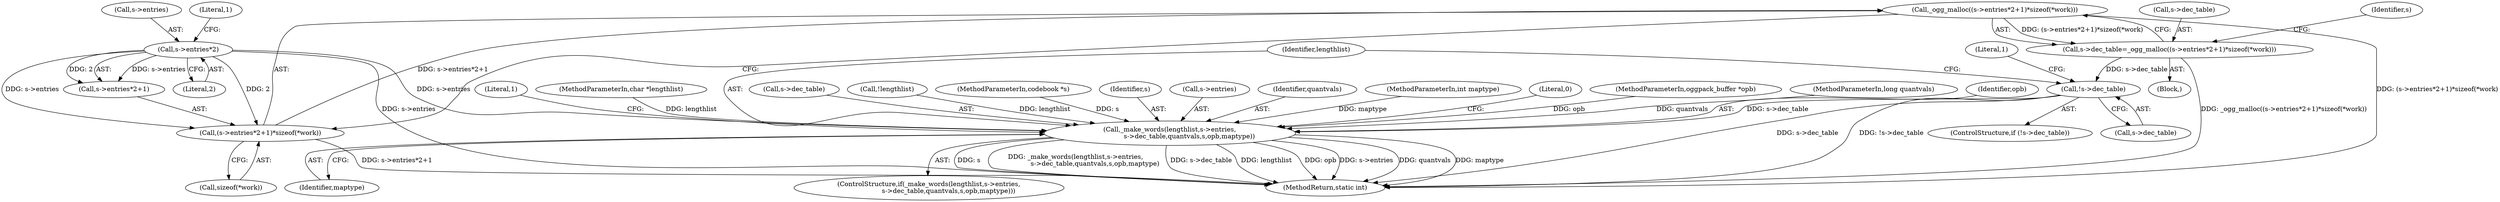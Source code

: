 digraph "0_Android_eeb4e45d5683f88488c083ecf142dc89bc3f0b47@API" {
"1000129" [label="(Call,_ogg_malloc((s->entries*2+1)*sizeof(*work)))"];
"1000130" [label="(Call,(s->entries*2+1)*sizeof(*work))"];
"1000132" [label="(Call,s->entries*2)"];
"1000125" [label="(Call,s->dec_table=_ogg_malloc((s->entries*2+1)*sizeof(*work)))"];
"1000142" [label="(Call,!s->dec_table)"];
"1000149" [label="(Call,_make_words(lengthlist,s->entries,\n                   s->dec_table,quantvals,s,opb,maptype))"];
"1000126" [label="(Call,s->dec_table)"];
"1000151" [label="(Call,s->entries)"];
"1000137" [label="(Literal,1)"];
"1000143" [label="(Call,s->dec_table)"];
"1000130" [label="(Call,(s->entries*2+1)*sizeof(*work))"];
"1000157" [label="(Identifier,quantvals)"];
"1000141" [label="(ControlStructure,if (!s->dec_table))"];
"1000109" [label="(MethodParameterIn,int maptype)"];
"1000142" [label="(Call,!s->dec_table)"];
"1000164" [label="(Literal,0)"];
"1000136" [label="(Literal,2)"];
"1000138" [label="(Call,sizeof(*work))"];
"1000160" [label="(Identifier,maptype)"];
"1000148" [label="(ControlStructure,if(_make_words(lengthlist,s->entries,\n                   s->dec_table,quantvals,s,opb,maptype)))"];
"1000147" [label="(Literal,1)"];
"1000108" [label="(MethodParameterIn,oggpack_buffer *opb)"];
"1000124" [label="(Block,)"];
"1000129" [label="(Call,_ogg_malloc((s->entries*2+1)*sizeof(*work)))"];
"1000133" [label="(Call,s->entries)"];
"1000131" [label="(Call,s->entries*2+1)"];
"1000107" [label="(MethodParameterIn,long quantvals)"];
"1000159" [label="(Identifier,opb)"];
"1000125" [label="(Call,s->dec_table=_ogg_malloc((s->entries*2+1)*sizeof(*work)))"];
"1000162" [label="(Literal,1)"];
"1000106" [label="(MethodParameterIn,char *lengthlist)"];
"1000149" [label="(Call,_make_words(lengthlist,s->entries,\n                   s->dec_table,quantvals,s,opb,maptype))"];
"1000154" [label="(Call,s->dec_table)"];
"1000132" [label="(Call,s->entries*2)"];
"1000114" [label="(Call,!lengthlist)"];
"1000150" [label="(Identifier,lengthlist)"];
"1000105" [label="(MethodParameterIn,codebook *s)"];
"1000158" [label="(Identifier,s)"];
"1000865" [label="(MethodReturn,static int)"];
"1000144" [label="(Identifier,s)"];
"1000129" -> "1000125"  [label="AST: "];
"1000129" -> "1000130"  [label="CFG: "];
"1000130" -> "1000129"  [label="AST: "];
"1000125" -> "1000129"  [label="CFG: "];
"1000129" -> "1000865"  [label="DDG: (s->entries*2+1)*sizeof(*work)"];
"1000129" -> "1000125"  [label="DDG: (s->entries*2+1)*sizeof(*work)"];
"1000130" -> "1000129"  [label="DDG: s->entries*2+1"];
"1000130" -> "1000138"  [label="CFG: "];
"1000131" -> "1000130"  [label="AST: "];
"1000138" -> "1000130"  [label="AST: "];
"1000130" -> "1000865"  [label="DDG: s->entries*2+1"];
"1000132" -> "1000130"  [label="DDG: s->entries"];
"1000132" -> "1000130"  [label="DDG: 2"];
"1000132" -> "1000131"  [label="AST: "];
"1000132" -> "1000136"  [label="CFG: "];
"1000133" -> "1000132"  [label="AST: "];
"1000136" -> "1000132"  [label="AST: "];
"1000137" -> "1000132"  [label="CFG: "];
"1000132" -> "1000865"  [label="DDG: s->entries"];
"1000132" -> "1000131"  [label="DDG: s->entries"];
"1000132" -> "1000131"  [label="DDG: 2"];
"1000132" -> "1000149"  [label="DDG: s->entries"];
"1000125" -> "1000124"  [label="AST: "];
"1000126" -> "1000125"  [label="AST: "];
"1000144" -> "1000125"  [label="CFG: "];
"1000125" -> "1000865"  [label="DDG: _ogg_malloc((s->entries*2+1)*sizeof(*work))"];
"1000125" -> "1000142"  [label="DDG: s->dec_table"];
"1000142" -> "1000141"  [label="AST: "];
"1000142" -> "1000143"  [label="CFG: "];
"1000143" -> "1000142"  [label="AST: "];
"1000147" -> "1000142"  [label="CFG: "];
"1000150" -> "1000142"  [label="CFG: "];
"1000142" -> "1000865"  [label="DDG: !s->dec_table"];
"1000142" -> "1000865"  [label="DDG: s->dec_table"];
"1000142" -> "1000149"  [label="DDG: s->dec_table"];
"1000149" -> "1000148"  [label="AST: "];
"1000149" -> "1000160"  [label="CFG: "];
"1000150" -> "1000149"  [label="AST: "];
"1000151" -> "1000149"  [label="AST: "];
"1000154" -> "1000149"  [label="AST: "];
"1000157" -> "1000149"  [label="AST: "];
"1000158" -> "1000149"  [label="AST: "];
"1000159" -> "1000149"  [label="AST: "];
"1000160" -> "1000149"  [label="AST: "];
"1000162" -> "1000149"  [label="CFG: "];
"1000164" -> "1000149"  [label="CFG: "];
"1000149" -> "1000865"  [label="DDG: opb"];
"1000149" -> "1000865"  [label="DDG: s->entries"];
"1000149" -> "1000865"  [label="DDG: quantvals"];
"1000149" -> "1000865"  [label="DDG: maptype"];
"1000149" -> "1000865"  [label="DDG: s"];
"1000149" -> "1000865"  [label="DDG: _make_words(lengthlist,s->entries,\n                   s->dec_table,quantvals,s,opb,maptype)"];
"1000149" -> "1000865"  [label="DDG: s->dec_table"];
"1000149" -> "1000865"  [label="DDG: lengthlist"];
"1000114" -> "1000149"  [label="DDG: lengthlist"];
"1000106" -> "1000149"  [label="DDG: lengthlist"];
"1000107" -> "1000149"  [label="DDG: quantvals"];
"1000105" -> "1000149"  [label="DDG: s"];
"1000108" -> "1000149"  [label="DDG: opb"];
"1000109" -> "1000149"  [label="DDG: maptype"];
}
